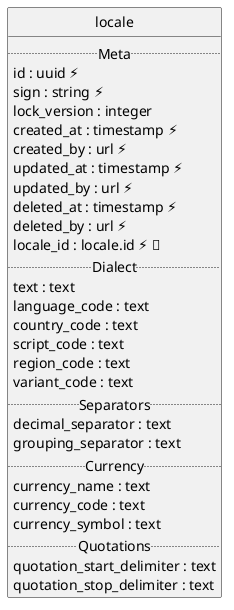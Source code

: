 @startuml uml
skinparam monochrome true
skinparam linetype ortho
hide circle

entity locale {
  .. Meta ..
  id : uuid ⚡
  sign : string ⚡
  lock_version : integer
  created_at : timestamp ⚡
  created_by : url ⚡
  updated_at : timestamp ⚡
  updated_by : url ⚡
  deleted_at : timestamp ⚡
  deleted_by : url ⚡
  locale_id : locale.id ⚡ 🔑
  .. Dialect ..
  text : text
  language_code : text
  country_code : text
  script_code : text
  region_code : text
  variant_code : text
  .. Separators ..
  decimal_separator : text
  grouping_separator : text
  .. Currency ..
  currency_name : text
  currency_code : text
  currency_symbol : text
  .. Quotations ..
  quotation_start_delimiter : text
  quotation_stop_delimiter : text
}

@enduml
